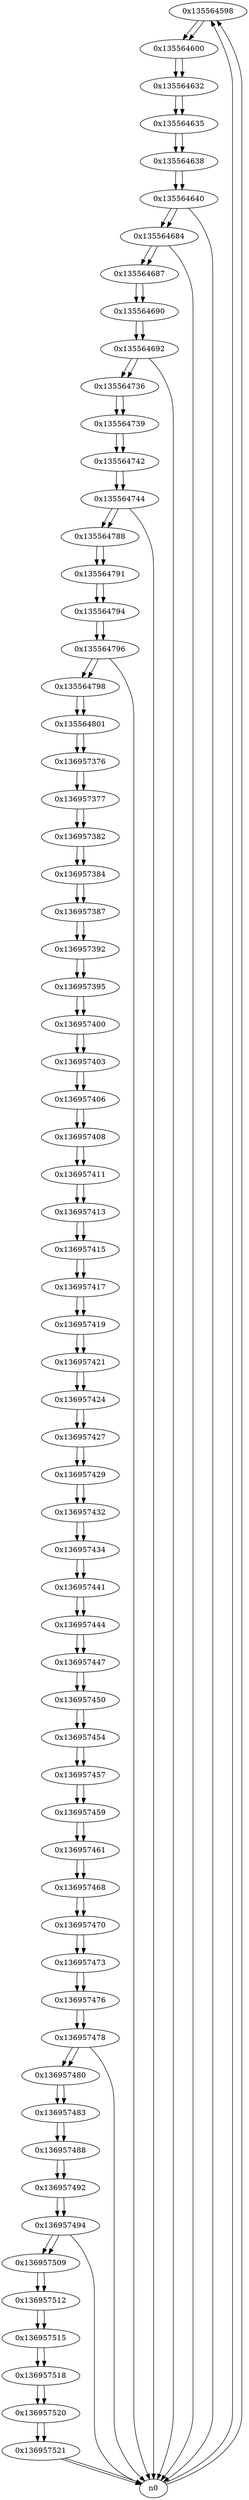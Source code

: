digraph G{
/* nodes */
  n1 [label="0x135564598"]
  n2 [label="0x135564600"]
  n3 [label="0x135564632"]
  n4 [label="0x135564635"]
  n5 [label="0x135564638"]
  n6 [label="0x135564640"]
  n7 [label="0x135564684"]
  n8 [label="0x135564687"]
  n9 [label="0x135564690"]
  n10 [label="0x135564692"]
  n11 [label="0x135564736"]
  n12 [label="0x135564739"]
  n13 [label="0x135564742"]
  n14 [label="0x135564744"]
  n15 [label="0x135564788"]
  n16 [label="0x135564791"]
  n17 [label="0x135564794"]
  n18 [label="0x135564796"]
  n19 [label="0x135564798"]
  n20 [label="0x135564801"]
  n21 [label="0x136957376"]
  n22 [label="0x136957377"]
  n23 [label="0x136957382"]
  n24 [label="0x136957384"]
  n25 [label="0x136957387"]
  n26 [label="0x136957392"]
  n27 [label="0x136957395"]
  n28 [label="0x136957400"]
  n29 [label="0x136957403"]
  n30 [label="0x136957406"]
  n31 [label="0x136957408"]
  n32 [label="0x136957411"]
  n33 [label="0x136957413"]
  n34 [label="0x136957415"]
  n35 [label="0x136957417"]
  n36 [label="0x136957419"]
  n37 [label="0x136957421"]
  n38 [label="0x136957424"]
  n39 [label="0x136957427"]
  n40 [label="0x136957429"]
  n41 [label="0x136957432"]
  n42 [label="0x136957434"]
  n43 [label="0x136957441"]
  n44 [label="0x136957444"]
  n45 [label="0x136957447"]
  n46 [label="0x136957450"]
  n47 [label="0x136957454"]
  n48 [label="0x136957457"]
  n49 [label="0x136957459"]
  n50 [label="0x136957461"]
  n51 [label="0x136957468"]
  n52 [label="0x136957470"]
  n53 [label="0x136957473"]
  n54 [label="0x136957476"]
  n55 [label="0x136957478"]
  n56 [label="0x136957480"]
  n57 [label="0x136957483"]
  n58 [label="0x136957488"]
  n59 [label="0x136957492"]
  n60 [label="0x136957494"]
  n61 [label="0x136957509"]
  n62 [label="0x136957512"]
  n63 [label="0x136957515"]
  n64 [label="0x136957518"]
  n65 [label="0x136957520"]
  n66 [label="0x136957521"]
/* edges */
n1 -> n2;
n0 -> n1;
n0 -> n1;
n2 -> n3;
n1 -> n2;
n3 -> n4;
n2 -> n3;
n4 -> n5;
n3 -> n4;
n5 -> n6;
n4 -> n5;
n6 -> n7;
n6 -> n0;
n5 -> n6;
n7 -> n8;
n7 -> n0;
n6 -> n7;
n8 -> n9;
n7 -> n8;
n9 -> n10;
n8 -> n9;
n10 -> n11;
n10 -> n0;
n9 -> n10;
n11 -> n12;
n10 -> n11;
n12 -> n13;
n11 -> n12;
n13 -> n14;
n12 -> n13;
n14 -> n15;
n14 -> n0;
n13 -> n14;
n15 -> n16;
n14 -> n15;
n16 -> n17;
n15 -> n16;
n17 -> n18;
n16 -> n17;
n18 -> n19;
n18 -> n0;
n17 -> n18;
n19 -> n20;
n18 -> n19;
n20 -> n21;
n19 -> n20;
n21 -> n22;
n20 -> n21;
n22 -> n23;
n21 -> n22;
n23 -> n24;
n22 -> n23;
n24 -> n25;
n23 -> n24;
n25 -> n26;
n24 -> n25;
n26 -> n27;
n25 -> n26;
n27 -> n28;
n26 -> n27;
n28 -> n29;
n27 -> n28;
n29 -> n30;
n28 -> n29;
n30 -> n31;
n29 -> n30;
n31 -> n32;
n30 -> n31;
n32 -> n33;
n31 -> n32;
n33 -> n34;
n32 -> n33;
n34 -> n35;
n33 -> n34;
n35 -> n36;
n34 -> n35;
n36 -> n37;
n35 -> n36;
n37 -> n38;
n36 -> n37;
n38 -> n39;
n37 -> n38;
n39 -> n40;
n38 -> n39;
n40 -> n41;
n39 -> n40;
n41 -> n42;
n40 -> n41;
n42 -> n43;
n41 -> n42;
n43 -> n44;
n42 -> n43;
n44 -> n45;
n43 -> n44;
n45 -> n46;
n44 -> n45;
n46 -> n47;
n45 -> n46;
n47 -> n48;
n46 -> n47;
n48 -> n49;
n47 -> n48;
n49 -> n50;
n48 -> n49;
n50 -> n51;
n49 -> n50;
n51 -> n52;
n50 -> n51;
n52 -> n53;
n51 -> n52;
n53 -> n54;
n52 -> n53;
n54 -> n55;
n53 -> n54;
n55 -> n56;
n55 -> n0;
n54 -> n55;
n56 -> n57;
n55 -> n56;
n57 -> n58;
n56 -> n57;
n58 -> n59;
n57 -> n58;
n59 -> n60;
n58 -> n59;
n60 -> n61;
n60 -> n0;
n59 -> n60;
n61 -> n62;
n60 -> n61;
n62 -> n63;
n61 -> n62;
n63 -> n64;
n62 -> n63;
n64 -> n65;
n63 -> n64;
n65 -> n66;
n64 -> n65;
n66 -> n0;
n66 -> n0;
n65 -> n66;
}
